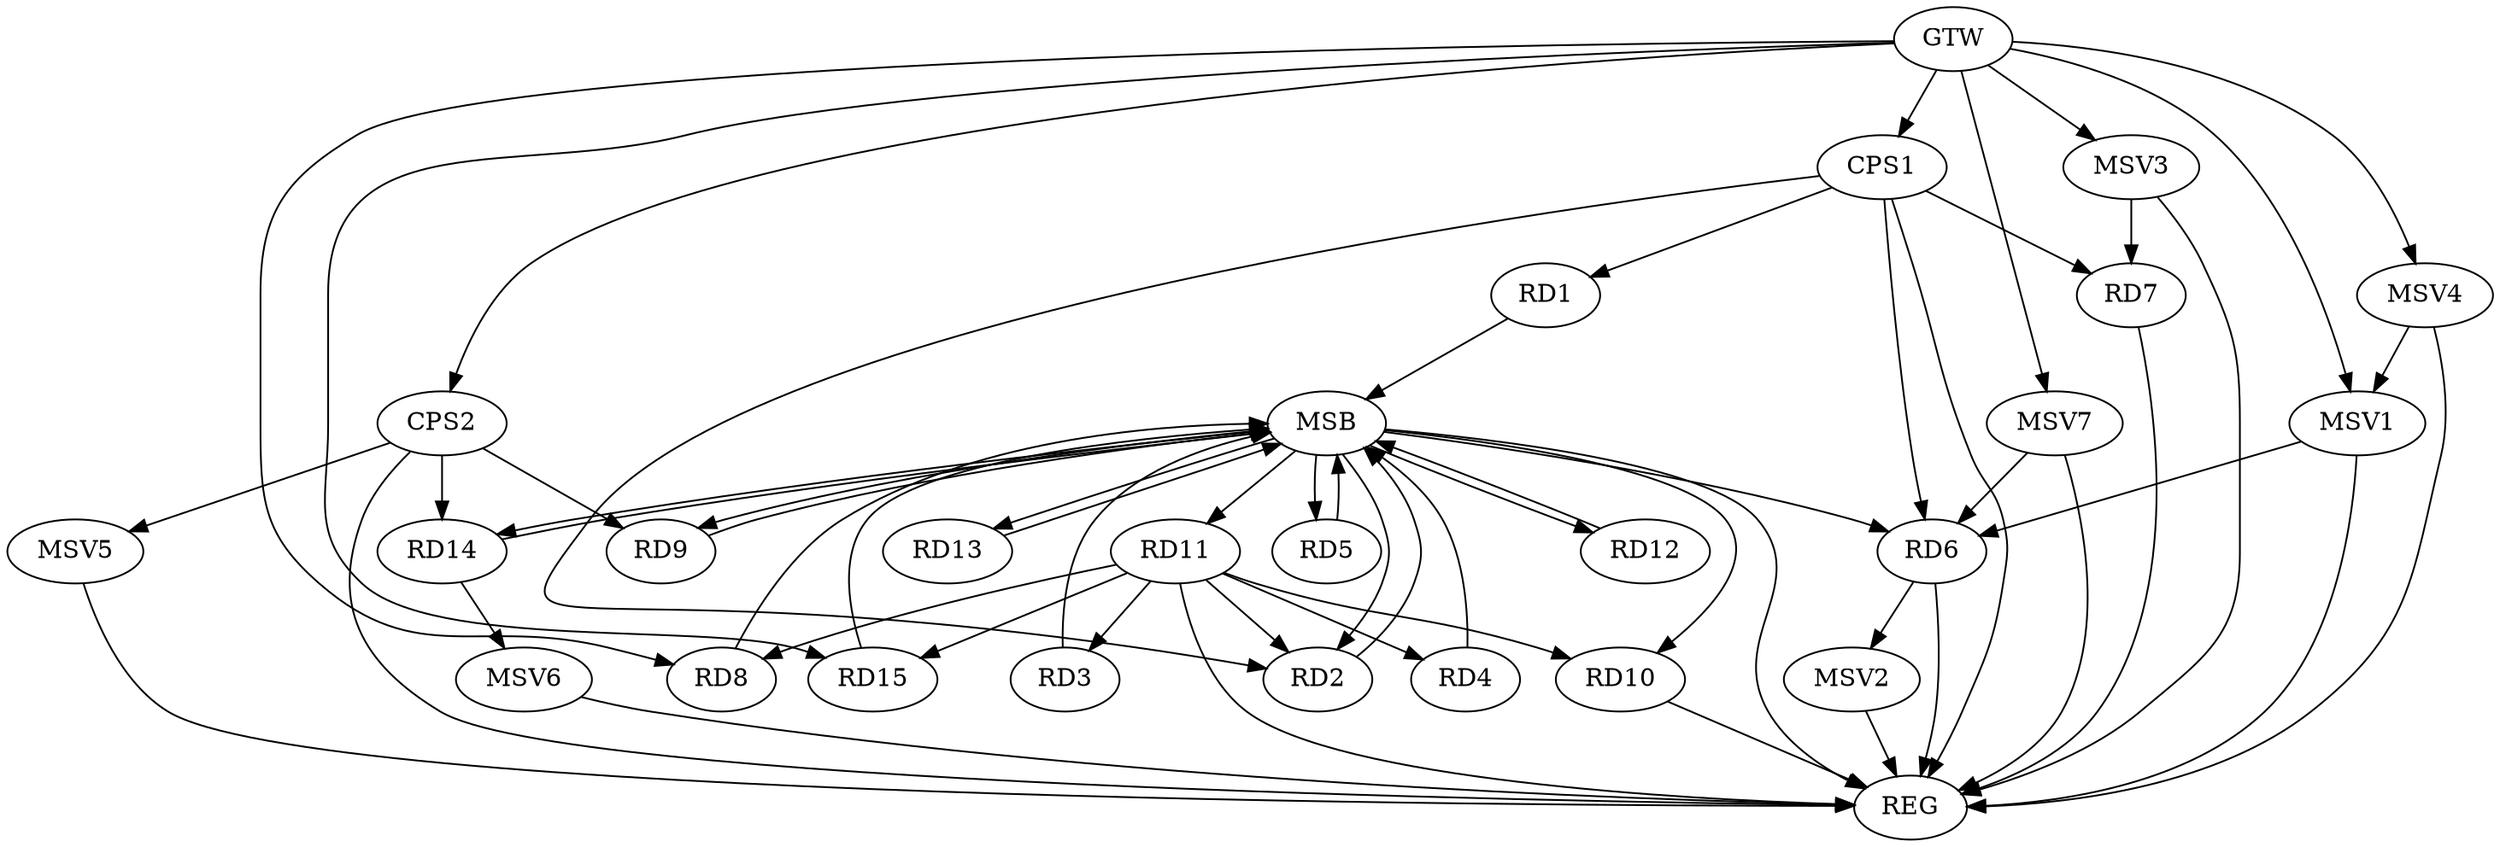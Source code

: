 strict digraph G {
  RD1 [ label="RD1" ];
  RD2 [ label="RD2" ];
  RD3 [ label="RD3" ];
  RD4 [ label="RD4" ];
  RD5 [ label="RD5" ];
  RD6 [ label="RD6" ];
  RD7 [ label="RD7" ];
  RD8 [ label="RD8" ];
  RD9 [ label="RD9" ];
  RD10 [ label="RD10" ];
  RD11 [ label="RD11" ];
  RD12 [ label="RD12" ];
  RD13 [ label="RD13" ];
  RD14 [ label="RD14" ];
  RD15 [ label="RD15" ];
  CPS1 [ label="CPS1" ];
  CPS2 [ label="CPS2" ];
  GTW [ label="GTW" ];
  REG [ label="REG" ];
  MSB [ label="MSB" ];
  MSV1 [ label="MSV1" ];
  MSV2 [ label="MSV2" ];
  MSV3 [ label="MSV3" ];
  MSV4 [ label="MSV4" ];
  MSV5 [ label="MSV5" ];
  MSV6 [ label="MSV6" ];
  MSV7 [ label="MSV7" ];
  RD11 -> RD3;
  RD11 -> RD4;
  CPS1 -> RD1;
  CPS1 -> RD2;
  CPS1 -> RD6;
  CPS1 -> RD7;
  CPS2 -> RD9;
  CPS2 -> RD14;
  GTW -> RD8;
  GTW -> RD15;
  GTW -> CPS1;
  GTW -> CPS2;
  RD6 -> REG;
  RD7 -> REG;
  RD10 -> REG;
  CPS1 -> REG;
  CPS2 -> REG;
  RD1 -> MSB;
  MSB -> REG;
  RD2 -> MSB;
  RD3 -> MSB;
  MSB -> RD13;
  RD4 -> MSB;
  MSB -> RD2;
  MSB -> RD9;
  RD5 -> MSB;
  MSB -> RD6;
  RD8 -> MSB;
  MSB -> RD11;
  MSB -> RD12;
  RD9 -> MSB;
  RD12 -> MSB;
  MSB -> RD5;
  MSB -> RD10;
  RD13 -> MSB;
  RD14 -> MSB;
  RD15 -> MSB;
  MSB -> RD14;
  RD11 -> REG;
  RD11 -> RD8;
  RD11 -> RD2;
  RD11 -> RD15;
  RD11 -> RD10;
  MSV1 -> RD6;
  GTW -> MSV1;
  MSV1 -> REG;
  RD6 -> MSV2;
  MSV2 -> REG;
  MSV3 -> RD7;
  GTW -> MSV3;
  MSV3 -> REG;
  MSV4 -> MSV1;
  GTW -> MSV4;
  MSV4 -> REG;
  CPS2 -> MSV5;
  MSV5 -> REG;
  RD14 -> MSV6;
  MSV6 -> REG;
  MSV7 -> RD6;
  GTW -> MSV7;
  MSV7 -> REG;
}
